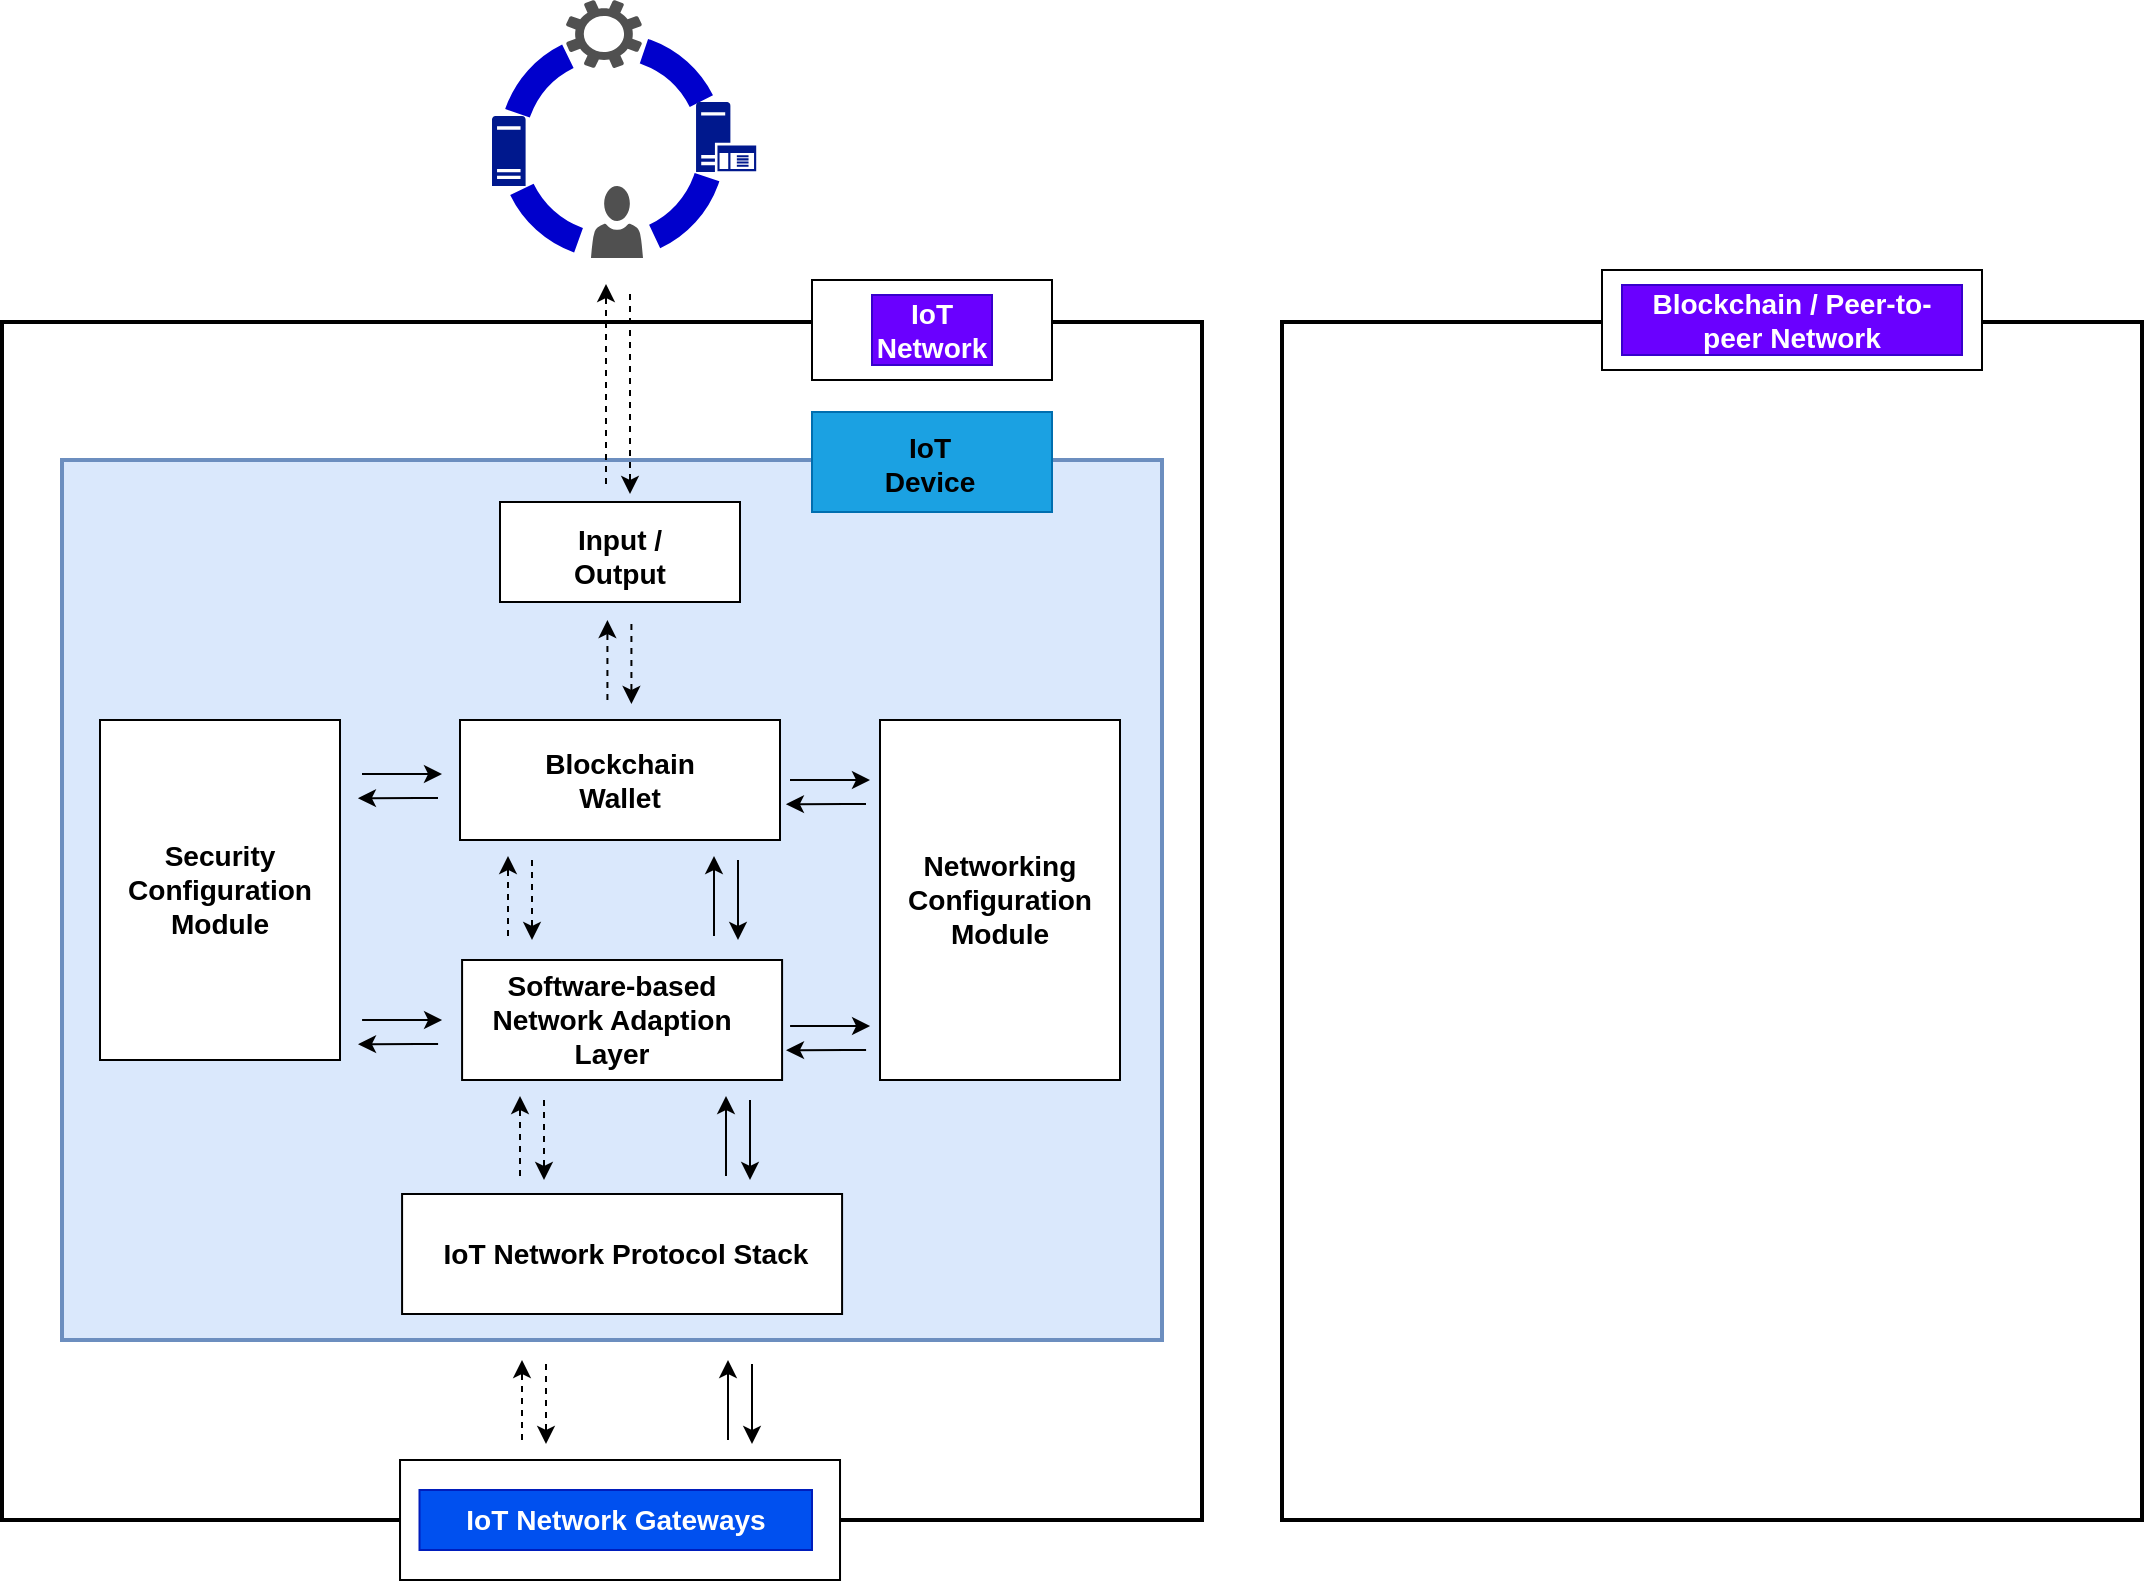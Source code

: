 <mxfile version="20.0.1" type="github">
  <diagram id="4VYpVU3-4gpPbceVQIBC" name="Page-1">
    <mxGraphModel dx="1902" dy="2074" grid="1" gridSize="10" guides="1" tooltips="1" connect="1" arrows="1" fold="1" page="1" pageScale="1" pageWidth="850" pageHeight="1100" math="0" shadow="0">
      <root>
        <mxCell id="0" />
        <mxCell id="1" parent="0" />
        <mxCell id="O3NUb-dqWyeAakTH3w4m-151" value="" style="rounded=0;whiteSpace=wrap;html=1;labelBorderColor=none;strokeColor=#000000;strokeWidth=2;fillColor=default;" vertex="1" parent="1">
          <mxGeometry x="670" y="-199" width="430" height="599" as="geometry" />
        </mxCell>
        <mxCell id="O3NUb-dqWyeAakTH3w4m-148" value="" style="rounded=0;whiteSpace=wrap;html=1;labelBorderColor=none;strokeColor=#000000;strokeWidth=2;fillColor=default;" vertex="1" parent="1">
          <mxGeometry x="30" y="-199" width="600" height="599" as="geometry" />
        </mxCell>
        <mxCell id="O3NUb-dqWyeAakTH3w4m-149" value="" style="rounded=0;whiteSpace=wrap;html=1;labelBorderColor=none;strokeColor=#6c8ebf;strokeWidth=2;fillColor=#dae8fc;" vertex="1" parent="1">
          <mxGeometry x="60" y="-130" width="550" height="440" as="geometry" />
        </mxCell>
        <mxCell id="O3NUb-dqWyeAakTH3w4m-62" value="" style="rounded=0;whiteSpace=wrap;html=1;fillColor=#1ba1e2;strokeColor=#006EAF;fontColor=#ffffff;" vertex="1" parent="1">
          <mxGeometry x="435.0" y="-154" width="120" height="50" as="geometry" />
        </mxCell>
        <mxCell id="O3NUb-dqWyeAakTH3w4m-60" value="" style="group" vertex="1" connectable="0" parent="1">
          <mxGeometry x="79" y="-109" width="510" height="406" as="geometry" />
        </mxCell>
        <mxCell id="O3NUb-dqWyeAakTH3w4m-7" value="" style="group" vertex="1" connectable="0" parent="O3NUb-dqWyeAakTH3w4m-60">
          <mxGeometry x="180" y="109" width="160" height="60" as="geometry" />
        </mxCell>
        <mxCell id="O3NUb-dqWyeAakTH3w4m-4" value="" style="rounded=0;whiteSpace=wrap;html=1;" vertex="1" parent="O3NUb-dqWyeAakTH3w4m-7">
          <mxGeometry width="160" height="60" as="geometry" />
        </mxCell>
        <mxCell id="O3NUb-dqWyeAakTH3w4m-5" value="&lt;h3&gt;Blockchain Wallet&lt;/h3&gt;" style="text;html=1;strokeColor=none;fillColor=none;align=center;verticalAlign=middle;whiteSpace=wrap;rounded=0;" vertex="1" parent="O3NUb-dqWyeAakTH3w4m-7">
          <mxGeometry x="50" y="15" width="60" height="30" as="geometry" />
        </mxCell>
        <mxCell id="O3NUb-dqWyeAakTH3w4m-8" value="" style="group" vertex="1" connectable="0" parent="O3NUb-dqWyeAakTH3w4m-60">
          <mxGeometry x="181.04" y="229" width="160" height="60" as="geometry" />
        </mxCell>
        <mxCell id="O3NUb-dqWyeAakTH3w4m-9" value="" style="rounded=0;whiteSpace=wrap;html=1;" vertex="1" parent="O3NUb-dqWyeAakTH3w4m-8">
          <mxGeometry width="160" height="60" as="geometry" />
        </mxCell>
        <mxCell id="O3NUb-dqWyeAakTH3w4m-10" value="&lt;h3&gt;Software-based Network Adaption Layer&lt;/h3&gt;" style="text;html=1;strokeColor=none;fillColor=none;align=center;verticalAlign=middle;whiteSpace=wrap;rounded=0;" vertex="1" parent="O3NUb-dqWyeAakTH3w4m-8">
          <mxGeometry x="10" y="15" width="130" height="30" as="geometry" />
        </mxCell>
        <mxCell id="O3NUb-dqWyeAakTH3w4m-14" value="" style="group" vertex="1" connectable="0" parent="O3NUb-dqWyeAakTH3w4m-60">
          <mxGeometry x="131" y="136" width="40" height="12" as="geometry" />
        </mxCell>
        <mxCell id="O3NUb-dqWyeAakTH3w4m-12" value="" style="endArrow=classic;html=1;rounded=0;" edge="1" parent="O3NUb-dqWyeAakTH3w4m-14">
          <mxGeometry width="50" height="50" relative="1" as="geometry">
            <mxPoint as="sourcePoint" />
            <mxPoint x="40" as="targetPoint" />
          </mxGeometry>
        </mxCell>
        <mxCell id="O3NUb-dqWyeAakTH3w4m-13" value="" style="endArrow=classic;html=1;rounded=0;entryX=0.833;entryY=0.188;entryDx=0;entryDy=0;entryPerimeter=0;" edge="1" parent="O3NUb-dqWyeAakTH3w4m-14">
          <mxGeometry width="50" height="50" relative="1" as="geometry">
            <mxPoint x="38" y="12" as="sourcePoint" />
            <mxPoint x="-2.04" y="12.08" as="targetPoint" />
            <Array as="points">
              <mxPoint x="28" y="12" />
            </Array>
          </mxGeometry>
        </mxCell>
        <mxCell id="O3NUb-dqWyeAakTH3w4m-18" value="" style="group" vertex="1" connectable="0" parent="O3NUb-dqWyeAakTH3w4m-60">
          <mxGeometry x="131.04" y="259" width="40" height="12" as="geometry" />
        </mxCell>
        <mxCell id="O3NUb-dqWyeAakTH3w4m-19" value="" style="endArrow=classic;html=1;rounded=0;" edge="1" parent="O3NUb-dqWyeAakTH3w4m-18">
          <mxGeometry width="50" height="50" relative="1" as="geometry">
            <mxPoint as="sourcePoint" />
            <mxPoint x="40" as="targetPoint" />
          </mxGeometry>
        </mxCell>
        <mxCell id="O3NUb-dqWyeAakTH3w4m-20" value="" style="endArrow=classic;html=1;rounded=0;entryX=0.833;entryY=0.188;entryDx=0;entryDy=0;entryPerimeter=0;" edge="1" parent="O3NUb-dqWyeAakTH3w4m-18">
          <mxGeometry width="50" height="50" relative="1" as="geometry">
            <mxPoint x="38" y="12" as="sourcePoint" />
            <mxPoint x="-2.04" y="12.08" as="targetPoint" />
            <Array as="points">
              <mxPoint x="28" y="12" />
            </Array>
          </mxGeometry>
        </mxCell>
        <mxCell id="O3NUb-dqWyeAakTH3w4m-21" value="" style="group" vertex="1" connectable="0" parent="O3NUb-dqWyeAakTH3w4m-60">
          <mxGeometry y="109" width="120" height="170" as="geometry" />
        </mxCell>
        <mxCell id="O3NUb-dqWyeAakTH3w4m-1" value="" style="rounded=0;whiteSpace=wrap;html=1;" vertex="1" parent="O3NUb-dqWyeAakTH3w4m-21">
          <mxGeometry width="120" height="170" as="geometry" />
        </mxCell>
        <mxCell id="O3NUb-dqWyeAakTH3w4m-3" value="&lt;h3&gt;Security Configuration Module&lt;/h3&gt;" style="text;html=1;strokeColor=none;fillColor=none;align=center;verticalAlign=middle;whiteSpace=wrap;rounded=0;" vertex="1" parent="O3NUb-dqWyeAakTH3w4m-21">
          <mxGeometry x="30" y="69.062" width="60" height="31.875" as="geometry" />
        </mxCell>
        <mxCell id="O3NUb-dqWyeAakTH3w4m-22" value="" style="group" vertex="1" connectable="0" parent="O3NUb-dqWyeAakTH3w4m-60">
          <mxGeometry x="390" y="109" width="120" height="180" as="geometry" />
        </mxCell>
        <mxCell id="O3NUb-dqWyeAakTH3w4m-23" value="" style="rounded=0;whiteSpace=wrap;html=1;" vertex="1" parent="O3NUb-dqWyeAakTH3w4m-22">
          <mxGeometry width="120" height="180" as="geometry" />
        </mxCell>
        <mxCell id="O3NUb-dqWyeAakTH3w4m-24" value="&lt;h3&gt;Networking Configuration Module&lt;/h3&gt;" style="text;html=1;strokeColor=none;fillColor=none;align=center;verticalAlign=middle;whiteSpace=wrap;rounded=0;" vertex="1" parent="O3NUb-dqWyeAakTH3w4m-22">
          <mxGeometry x="30" y="73.125" width="60" height="33.75" as="geometry" />
        </mxCell>
        <mxCell id="O3NUb-dqWyeAakTH3w4m-25" value="" style="group" vertex="1" connectable="0" parent="O3NUb-dqWyeAakTH3w4m-60">
          <mxGeometry x="345" y="139" width="40" height="12" as="geometry" />
        </mxCell>
        <mxCell id="O3NUb-dqWyeAakTH3w4m-26" value="" style="endArrow=classic;html=1;rounded=0;" edge="1" parent="O3NUb-dqWyeAakTH3w4m-25">
          <mxGeometry width="50" height="50" relative="1" as="geometry">
            <mxPoint as="sourcePoint" />
            <mxPoint x="40" as="targetPoint" />
          </mxGeometry>
        </mxCell>
        <mxCell id="O3NUb-dqWyeAakTH3w4m-27" value="" style="endArrow=classic;html=1;rounded=0;entryX=0.833;entryY=0.188;entryDx=0;entryDy=0;entryPerimeter=0;" edge="1" parent="O3NUb-dqWyeAakTH3w4m-25">
          <mxGeometry width="50" height="50" relative="1" as="geometry">
            <mxPoint x="38" y="12" as="sourcePoint" />
            <mxPoint x="-2.04" y="12.08" as="targetPoint" />
            <Array as="points">
              <mxPoint x="28" y="12" />
            </Array>
          </mxGeometry>
        </mxCell>
        <mxCell id="O3NUb-dqWyeAakTH3w4m-28" value="" style="group" vertex="1" connectable="0" parent="O3NUb-dqWyeAakTH3w4m-60">
          <mxGeometry x="345.04" y="262" width="40" height="12" as="geometry" />
        </mxCell>
        <mxCell id="O3NUb-dqWyeAakTH3w4m-29" value="" style="endArrow=classic;html=1;rounded=0;" edge="1" parent="O3NUb-dqWyeAakTH3w4m-28">
          <mxGeometry width="50" height="50" relative="1" as="geometry">
            <mxPoint as="sourcePoint" />
            <mxPoint x="40" as="targetPoint" />
          </mxGeometry>
        </mxCell>
        <mxCell id="O3NUb-dqWyeAakTH3w4m-30" value="" style="endArrow=classic;html=1;rounded=0;entryX=0.833;entryY=0.188;entryDx=0;entryDy=0;entryPerimeter=0;" edge="1" parent="O3NUb-dqWyeAakTH3w4m-28">
          <mxGeometry width="50" height="50" relative="1" as="geometry">
            <mxPoint x="38" y="12" as="sourcePoint" />
            <mxPoint x="-2.04" y="12.08" as="targetPoint" />
            <Array as="points">
              <mxPoint x="28" y="12" />
            </Array>
          </mxGeometry>
        </mxCell>
        <mxCell id="O3NUb-dqWyeAakTH3w4m-36" value="" style="group" vertex="1" connectable="0" parent="O3NUb-dqWyeAakTH3w4m-60">
          <mxGeometry x="151.04" y="346" width="220" height="60" as="geometry" />
        </mxCell>
        <mxCell id="O3NUb-dqWyeAakTH3w4m-37" value="" style="rounded=0;whiteSpace=wrap;html=1;" vertex="1" parent="O3NUb-dqWyeAakTH3w4m-36">
          <mxGeometry width="220" height="60" as="geometry" />
        </mxCell>
        <mxCell id="O3NUb-dqWyeAakTH3w4m-38" value="&lt;h3&gt;IoT Network Protocol Stack&lt;/h3&gt;" style="text;html=1;strokeColor=none;fillColor=none;align=center;verticalAlign=middle;whiteSpace=wrap;rounded=0;" vertex="1" parent="O3NUb-dqWyeAakTH3w4m-36">
          <mxGeometry x="13.75" y="15" width="196.25" height="30" as="geometry" />
        </mxCell>
        <mxCell id="O3NUb-dqWyeAakTH3w4m-39" value="" style="group;rotation=90;" vertex="1" connectable="0" parent="O3NUb-dqWyeAakTH3w4m-60">
          <mxGeometry x="293.0" y="193" width="40" height="12" as="geometry" />
        </mxCell>
        <mxCell id="O3NUb-dqWyeAakTH3w4m-40" value="" style="endArrow=classic;html=1;rounded=0;" edge="1" parent="O3NUb-dqWyeAakTH3w4m-39">
          <mxGeometry width="50" height="50" relative="1" as="geometry">
            <mxPoint x="26" y="-14" as="sourcePoint" />
            <mxPoint x="26" y="26" as="targetPoint" />
          </mxGeometry>
        </mxCell>
        <mxCell id="O3NUb-dqWyeAakTH3w4m-41" value="" style="endArrow=classic;html=1;rounded=0;entryX=0.833;entryY=0.188;entryDx=0;entryDy=0;entryPerimeter=0;" edge="1" parent="O3NUb-dqWyeAakTH3w4m-39">
          <mxGeometry width="50" height="50" relative="1" as="geometry">
            <mxPoint x="14" y="24" as="sourcePoint" />
            <mxPoint x="14" y="-16" as="targetPoint" />
            <Array as="points">
              <mxPoint x="14" y="14" />
            </Array>
          </mxGeometry>
        </mxCell>
        <mxCell id="O3NUb-dqWyeAakTH3w4m-43" value="" style="endArrow=classic;html=1;rounded=0;dashed=1;" edge="1" parent="O3NUb-dqWyeAakTH3w4m-60">
          <mxGeometry width="50" height="50" relative="1" as="geometry">
            <mxPoint x="216.0" y="179" as="sourcePoint" />
            <mxPoint x="216.0" y="219" as="targetPoint" />
          </mxGeometry>
        </mxCell>
        <mxCell id="O3NUb-dqWyeAakTH3w4m-44" value="" style="endArrow=classic;html=1;rounded=0;entryX=0.833;entryY=0.188;entryDx=0;entryDy=0;entryPerimeter=0;dashed=1;" edge="1" parent="O3NUb-dqWyeAakTH3w4m-60">
          <mxGeometry width="50" height="50" relative="1" as="geometry">
            <mxPoint x="204.0" y="217" as="sourcePoint" />
            <mxPoint x="204.0" y="177" as="targetPoint" />
            <Array as="points">
              <mxPoint x="204.0" y="207" />
            </Array>
          </mxGeometry>
        </mxCell>
        <mxCell id="O3NUb-dqWyeAakTH3w4m-49" value="" style="group;rotation=90;" vertex="1" connectable="0" parent="O3NUb-dqWyeAakTH3w4m-60">
          <mxGeometry x="299.0" y="313" width="40" height="12" as="geometry" />
        </mxCell>
        <mxCell id="O3NUb-dqWyeAakTH3w4m-50" value="" style="endArrow=classic;html=1;rounded=0;" edge="1" parent="O3NUb-dqWyeAakTH3w4m-49">
          <mxGeometry width="50" height="50" relative="1" as="geometry">
            <mxPoint x="26" y="-14" as="sourcePoint" />
            <mxPoint x="26" y="26" as="targetPoint" />
          </mxGeometry>
        </mxCell>
        <mxCell id="O3NUb-dqWyeAakTH3w4m-51" value="" style="endArrow=classic;html=1;rounded=0;entryX=0.833;entryY=0.188;entryDx=0;entryDy=0;entryPerimeter=0;" edge="1" parent="O3NUb-dqWyeAakTH3w4m-49">
          <mxGeometry width="50" height="50" relative="1" as="geometry">
            <mxPoint x="14" y="24" as="sourcePoint" />
            <mxPoint x="14" y="-16" as="targetPoint" />
            <Array as="points">
              <mxPoint x="14" y="14" />
            </Array>
          </mxGeometry>
        </mxCell>
        <mxCell id="O3NUb-dqWyeAakTH3w4m-52" value="" style="endArrow=classic;html=1;rounded=0;dashed=1;" edge="1" parent="O3NUb-dqWyeAakTH3w4m-60">
          <mxGeometry width="50" height="50" relative="1" as="geometry">
            <mxPoint x="222" y="299" as="sourcePoint" />
            <mxPoint x="222" y="339" as="targetPoint" />
          </mxGeometry>
        </mxCell>
        <mxCell id="O3NUb-dqWyeAakTH3w4m-53" value="" style="endArrow=classic;html=1;rounded=0;entryX=0.833;entryY=0.188;entryDx=0;entryDy=0;entryPerimeter=0;dashed=1;" edge="1" parent="O3NUb-dqWyeAakTH3w4m-60">
          <mxGeometry width="50" height="50" relative="1" as="geometry">
            <mxPoint x="210" y="337.0" as="sourcePoint" />
            <mxPoint x="210" y="297.0" as="targetPoint" />
            <Array as="points">
              <mxPoint x="210.0" y="327" />
            </Array>
          </mxGeometry>
        </mxCell>
        <mxCell id="O3NUb-dqWyeAakTH3w4m-57" value="" style="group" vertex="1" connectable="0" parent="O3NUb-dqWyeAakTH3w4m-60">
          <mxGeometry x="200" width="120" height="50" as="geometry" />
        </mxCell>
        <mxCell id="O3NUb-dqWyeAakTH3w4m-32" value="" style="rounded=0;whiteSpace=wrap;html=1;" vertex="1" parent="O3NUb-dqWyeAakTH3w4m-57">
          <mxGeometry width="120" height="50" as="geometry" />
        </mxCell>
        <mxCell id="O3NUb-dqWyeAakTH3w4m-35" value="&lt;h3&gt;Input / Output&lt;/h3&gt;" style="text;html=1;strokeColor=none;fillColor=none;align=center;verticalAlign=middle;whiteSpace=wrap;rounded=0;" vertex="1" parent="O3NUb-dqWyeAakTH3w4m-57">
          <mxGeometry x="30" y="9" width="60" height="35" as="geometry" />
        </mxCell>
        <mxCell id="O3NUb-dqWyeAakTH3w4m-58" value="" style="group" vertex="1" connectable="0" parent="O3NUb-dqWyeAakTH3w4m-60">
          <mxGeometry x="253.71" y="61" width="12.0" height="40" as="geometry" />
        </mxCell>
        <mxCell id="O3NUb-dqWyeAakTH3w4m-55" value="" style="endArrow=classic;html=1;rounded=0;dashed=1;" edge="1" parent="O3NUb-dqWyeAakTH3w4m-58">
          <mxGeometry width="50" height="50" relative="1" as="geometry">
            <mxPoint x="12.0" as="sourcePoint" />
            <mxPoint x="12.0" y="40" as="targetPoint" />
          </mxGeometry>
        </mxCell>
        <mxCell id="O3NUb-dqWyeAakTH3w4m-56" value="" style="endArrow=classic;html=1;rounded=0;entryX=0.833;entryY=0.188;entryDx=0;entryDy=0;entryPerimeter=0;dashed=1;" edge="1" parent="O3NUb-dqWyeAakTH3w4m-58">
          <mxGeometry width="50" height="50" relative="1" as="geometry">
            <mxPoint x="5.684e-14" y="38" as="sourcePoint" />
            <mxPoint x="5.684e-14" y="-2" as="targetPoint" />
            <Array as="points">
              <mxPoint y="28" />
            </Array>
          </mxGeometry>
        </mxCell>
        <mxCell id="O3NUb-dqWyeAakTH3w4m-63" value="&lt;h3&gt;IoT Device&lt;/h3&gt;" style="text;html=1;strokeColor=none;fillColor=none;align=center;verticalAlign=middle;whiteSpace=wrap;rounded=0;" vertex="1" parent="1">
          <mxGeometry x="464.04" y="-146" width="60" height="35" as="geometry" />
        </mxCell>
        <mxCell id="O3NUb-dqWyeAakTH3w4m-122" value="" style="group" vertex="1" connectable="0" parent="1">
          <mxGeometry x="270.914" y="-360" width="136.186" height="137.086" as="geometry" />
        </mxCell>
        <mxCell id="O3NUb-dqWyeAakTH3w4m-119" value="" style="strokeWidth=13;html=1;shape=mxgraph.flowchart.start_2;whiteSpace=wrap;fillColor=#FFFFFF;strokeColor=#0000CC;labelBorderColor=none;dashed=1;rotation=20;" vertex="1" parent="O3NUb-dqWyeAakTH3w4m-122">
          <mxGeometry x="14.086" y="23" width="100" height="100" as="geometry" />
        </mxCell>
        <mxCell id="O3NUb-dqWyeAakTH3w4m-116" value="" style="sketch=0;pointerEvents=1;shadow=0;dashed=0;html=1;strokeColor=none;labelPosition=center;verticalLabelPosition=bottom;verticalAlign=top;align=center;fillColor=#505050;shape=mxgraph.mscae.intune.account_portal" vertex="1" parent="O3NUb-dqWyeAakTH3w4m-122">
          <mxGeometry x="53.586" y="93" width="26" height="36" as="geometry" />
        </mxCell>
        <mxCell id="O3NUb-dqWyeAakTH3w4m-117" value="" style="sketch=0;aspect=fixed;pointerEvents=1;shadow=0;dashed=0;html=1;strokeColor=none;labelPosition=center;verticalLabelPosition=bottom;verticalAlign=top;align=center;fillColor=#00188D;shape=mxgraph.mscae.enterprise.server_generic" vertex="1" parent="O3NUb-dqWyeAakTH3w4m-122">
          <mxGeometry x="4.086" y="58" width="16.8" height="35" as="geometry" />
        </mxCell>
        <mxCell id="O3NUb-dqWyeAakTH3w4m-118" value="" style="sketch=0;pointerEvents=1;shadow=0;dashed=0;html=1;strokeColor=none;labelPosition=center;verticalLabelPosition=bottom;verticalAlign=top;align=center;fillColor=#505050;shape=mxgraph.mscae.enterprise.settings" vertex="1" parent="O3NUb-dqWyeAakTH3w4m-122">
          <mxGeometry x="41.086" width="38" height="34" as="geometry" />
        </mxCell>
        <mxCell id="O3NUb-dqWyeAakTH3w4m-120" value="" style="sketch=0;aspect=fixed;pointerEvents=1;shadow=0;dashed=0;html=1;strokeColor=none;labelPosition=center;verticalLabelPosition=bottom;verticalAlign=top;align=center;fillColor=#00188D;shape=mxgraph.mscae.enterprise.application_server;labelBorderColor=none;" vertex="1" parent="O3NUb-dqWyeAakTH3w4m-122">
          <mxGeometry x="106.086" y="51" width="30.1" height="35" as="geometry" />
        </mxCell>
        <mxCell id="O3NUb-dqWyeAakTH3w4m-123" value="" style="group" vertex="1" connectable="0" parent="1">
          <mxGeometry x="332" y="-213" width="12" height="100" as="geometry" />
        </mxCell>
        <mxCell id="O3NUb-dqWyeAakTH3w4m-124" value="" style="endArrow=classic;html=1;rounded=0;dashed=1;" edge="1" parent="O3NUb-dqWyeAakTH3w4m-123">
          <mxGeometry width="50" height="50" relative="1" as="geometry">
            <mxPoint x="12" as="sourcePoint" />
            <mxPoint x="12" y="100" as="targetPoint" />
          </mxGeometry>
        </mxCell>
        <mxCell id="O3NUb-dqWyeAakTH3w4m-125" value="" style="endArrow=classic;html=1;rounded=0;entryX=0.833;entryY=0.188;entryDx=0;entryDy=0;entryPerimeter=0;dashed=1;" edge="1" parent="O3NUb-dqWyeAakTH3w4m-123">
          <mxGeometry width="50" height="50" relative="1" as="geometry">
            <mxPoint x="5.684e-14" y="95.0" as="sourcePoint" />
            <mxPoint x="5.684e-14" y="-5.0" as="targetPoint" />
            <Array as="points">
              <mxPoint y="70.0" />
            </Array>
          </mxGeometry>
        </mxCell>
        <mxCell id="O3NUb-dqWyeAakTH3w4m-126" value="" style="rounded=0;whiteSpace=wrap;html=1;" vertex="1" parent="1">
          <mxGeometry x="229.01" y="370" width="220" height="60" as="geometry" />
        </mxCell>
        <mxCell id="O3NUb-dqWyeAakTH3w4m-127" value="&lt;h3&gt;IoT Network Gateways&lt;/h3&gt;" style="text;html=1;strokeColor=#001DBC;fillColor=#0050ef;align=center;verticalAlign=middle;whiteSpace=wrap;rounded=0;fontColor=#ffffff;" vertex="1" parent="1">
          <mxGeometry x="238.75" y="385" width="196.25" height="30" as="geometry" />
        </mxCell>
        <mxCell id="O3NUb-dqWyeAakTH3w4m-134" value="" style="group;rotation=90;" vertex="1" connectable="0" parent="1">
          <mxGeometry x="379.0" y="336" width="40" height="12" as="geometry" />
        </mxCell>
        <mxCell id="O3NUb-dqWyeAakTH3w4m-135" value="" style="endArrow=classic;html=1;rounded=0;" edge="1" parent="O3NUb-dqWyeAakTH3w4m-134">
          <mxGeometry width="50" height="50" relative="1" as="geometry">
            <mxPoint x="26" y="-14" as="sourcePoint" />
            <mxPoint x="26" y="26" as="targetPoint" />
          </mxGeometry>
        </mxCell>
        <mxCell id="O3NUb-dqWyeAakTH3w4m-136" value="" style="endArrow=classic;html=1;rounded=0;entryX=0.833;entryY=0.188;entryDx=0;entryDy=0;entryPerimeter=0;" edge="1" parent="O3NUb-dqWyeAakTH3w4m-134">
          <mxGeometry width="50" height="50" relative="1" as="geometry">
            <mxPoint x="14" y="24" as="sourcePoint" />
            <mxPoint x="14" y="-16" as="targetPoint" />
            <Array as="points">
              <mxPoint x="14" y="14" />
            </Array>
          </mxGeometry>
        </mxCell>
        <mxCell id="O3NUb-dqWyeAakTH3w4m-137" value="" style="endArrow=classic;html=1;rounded=0;dashed=1;" edge="1" parent="1">
          <mxGeometry width="50" height="50" relative="1" as="geometry">
            <mxPoint x="302" y="322" as="sourcePoint" />
            <mxPoint x="302" y="362" as="targetPoint" />
          </mxGeometry>
        </mxCell>
        <mxCell id="O3NUb-dqWyeAakTH3w4m-138" value="" style="endArrow=classic;html=1;rounded=0;entryX=0.833;entryY=0.188;entryDx=0;entryDy=0;entryPerimeter=0;dashed=1;" edge="1" parent="1">
          <mxGeometry width="50" height="50" relative="1" as="geometry">
            <mxPoint x="290" y="360" as="sourcePoint" />
            <mxPoint x="290" y="320" as="targetPoint" />
            <Array as="points">
              <mxPoint x="290.0" y="350" />
            </Array>
          </mxGeometry>
        </mxCell>
        <mxCell id="O3NUb-dqWyeAakTH3w4m-143" value="" style="group" vertex="1" connectable="0" parent="1">
          <mxGeometry x="435.0" y="-220" width="120.0" height="50" as="geometry" />
        </mxCell>
        <mxCell id="O3NUb-dqWyeAakTH3w4m-113" value="" style="rounded=0;whiteSpace=wrap;html=1;fillColor=default;strokeColor=#000000;fontColor=#ffffff;" vertex="1" parent="O3NUb-dqWyeAakTH3w4m-143">
          <mxGeometry width="120" height="50" as="geometry" />
        </mxCell>
        <mxCell id="O3NUb-dqWyeAakTH3w4m-114" value="&lt;h3&gt;IoT Network&lt;/h3&gt;" style="text;html=1;strokeColor=#3700CC;fillColor=#6a00ff;align=center;verticalAlign=middle;whiteSpace=wrap;rounded=0;fontColor=#ffffff;" vertex="1" parent="O3NUb-dqWyeAakTH3w4m-143">
          <mxGeometry x="30" y="7.5" width="60" height="35" as="geometry" />
        </mxCell>
        <mxCell id="O3NUb-dqWyeAakTH3w4m-144" value="" style="group" vertex="1" connectable="0" parent="1">
          <mxGeometry x="830" y="-225" width="190" height="50" as="geometry" />
        </mxCell>
        <mxCell id="O3NUb-dqWyeAakTH3w4m-145" value="" style="rounded=0;whiteSpace=wrap;html=1;fillColor=default;strokeColor=#000000;fontColor=#ffffff;" vertex="1" parent="O3NUb-dqWyeAakTH3w4m-144">
          <mxGeometry width="190.0" height="50" as="geometry" />
        </mxCell>
        <mxCell id="O3NUb-dqWyeAakTH3w4m-146" value="&lt;h3&gt;Blockchain / Peer-to-peer Network&lt;/h3&gt;" style="text;html=1;strokeColor=#3700CC;fillColor=#6a00ff;align=center;verticalAlign=middle;whiteSpace=wrap;rounded=0;fontColor=#ffffff;" vertex="1" parent="O3NUb-dqWyeAakTH3w4m-144">
          <mxGeometry x="10" y="7.5" width="170" height="35" as="geometry" />
        </mxCell>
      </root>
    </mxGraphModel>
  </diagram>
</mxfile>
